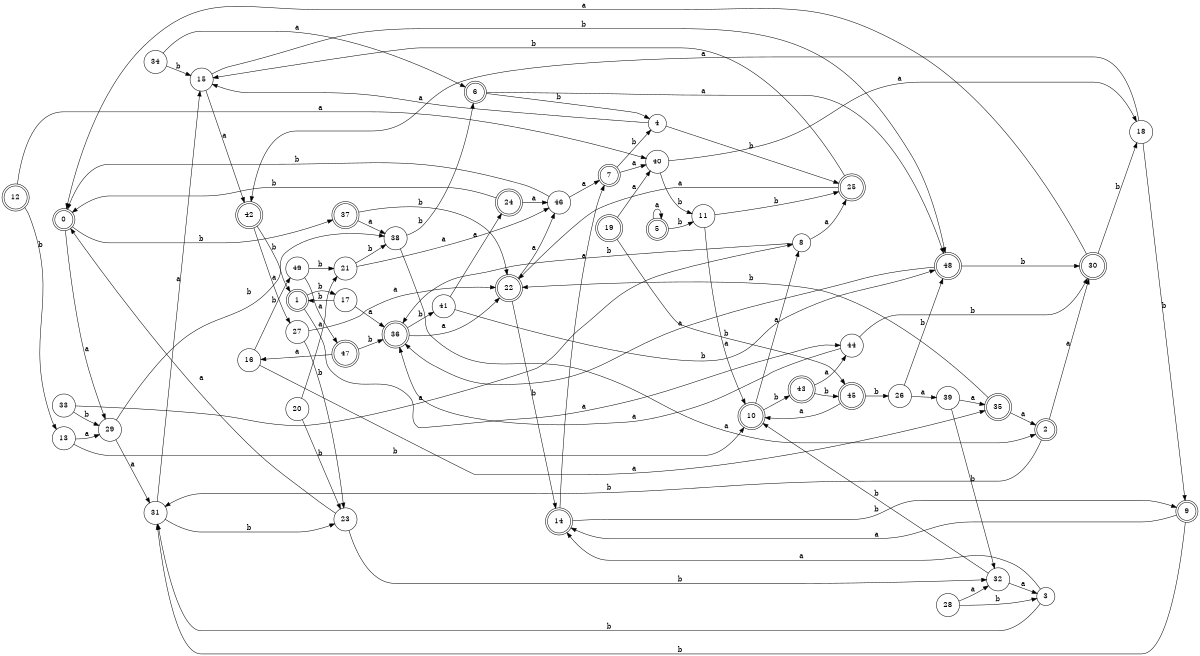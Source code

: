 digraph n40_3 {
__start0 [label="" shape="none"];

rankdir=LR;
size="8,5";

s0 [style="rounded,filled", color="black", fillcolor="white" shape="doublecircle", label="0"];
s1 [style="rounded,filled", color="black", fillcolor="white" shape="doublecircle", label="1"];
s2 [style="rounded,filled", color="black", fillcolor="white" shape="doublecircle", label="2"];
s3 [style="filled", color="black", fillcolor="white" shape="circle", label="3"];
s4 [style="filled", color="black", fillcolor="white" shape="circle", label="4"];
s5 [style="rounded,filled", color="black", fillcolor="white" shape="doublecircle", label="5"];
s6 [style="rounded,filled", color="black", fillcolor="white" shape="doublecircle", label="6"];
s7 [style="rounded,filled", color="black", fillcolor="white" shape="doublecircle", label="7"];
s8 [style="filled", color="black", fillcolor="white" shape="circle", label="8"];
s9 [style="rounded,filled", color="black", fillcolor="white" shape="doublecircle", label="9"];
s10 [style="rounded,filled", color="black", fillcolor="white" shape="doublecircle", label="10"];
s11 [style="filled", color="black", fillcolor="white" shape="circle", label="11"];
s12 [style="rounded,filled", color="black", fillcolor="white" shape="doublecircle", label="12"];
s13 [style="filled", color="black", fillcolor="white" shape="circle", label="13"];
s14 [style="rounded,filled", color="black", fillcolor="white" shape="doublecircle", label="14"];
s15 [style="filled", color="black", fillcolor="white" shape="circle", label="15"];
s16 [style="filled", color="black", fillcolor="white" shape="circle", label="16"];
s17 [style="filled", color="black", fillcolor="white" shape="circle", label="17"];
s18 [style="filled", color="black", fillcolor="white" shape="circle", label="18"];
s19 [style="rounded,filled", color="black", fillcolor="white" shape="doublecircle", label="19"];
s20 [style="filled", color="black", fillcolor="white" shape="circle", label="20"];
s21 [style="filled", color="black", fillcolor="white" shape="circle", label="21"];
s22 [style="rounded,filled", color="black", fillcolor="white" shape="doublecircle", label="22"];
s23 [style="filled", color="black", fillcolor="white" shape="circle", label="23"];
s24 [style="rounded,filled", color="black", fillcolor="white" shape="doublecircle", label="24"];
s25 [style="rounded,filled", color="black", fillcolor="white" shape="doublecircle", label="25"];
s26 [style="filled", color="black", fillcolor="white" shape="circle", label="26"];
s27 [style="filled", color="black", fillcolor="white" shape="circle", label="27"];
s28 [style="filled", color="black", fillcolor="white" shape="circle", label="28"];
s29 [style="filled", color="black", fillcolor="white" shape="circle", label="29"];
s30 [style="rounded,filled", color="black", fillcolor="white" shape="doublecircle", label="30"];
s31 [style="filled", color="black", fillcolor="white" shape="circle", label="31"];
s32 [style="filled", color="black", fillcolor="white" shape="circle", label="32"];
s33 [style="filled", color="black", fillcolor="white" shape="circle", label="33"];
s34 [style="filled", color="black", fillcolor="white" shape="circle", label="34"];
s35 [style="rounded,filled", color="black", fillcolor="white" shape="doublecircle", label="35"];
s36 [style="rounded,filled", color="black", fillcolor="white" shape="doublecircle", label="36"];
s37 [style="rounded,filled", color="black", fillcolor="white" shape="doublecircle", label="37"];
s38 [style="filled", color="black", fillcolor="white" shape="circle", label="38"];
s39 [style="filled", color="black", fillcolor="white" shape="circle", label="39"];
s40 [style="filled", color="black", fillcolor="white" shape="circle", label="40"];
s41 [style="filled", color="black", fillcolor="white" shape="circle", label="41"];
s42 [style="rounded,filled", color="black", fillcolor="white" shape="doublecircle", label="42"];
s43 [style="rounded,filled", color="black", fillcolor="white" shape="doublecircle", label="43"];
s44 [style="filled", color="black", fillcolor="white" shape="circle", label="44"];
s45 [style="rounded,filled", color="black", fillcolor="white" shape="doublecircle", label="45"];
s46 [style="filled", color="black", fillcolor="white" shape="circle", label="46"];
s47 [style="rounded,filled", color="black", fillcolor="white" shape="doublecircle", label="47"];
s48 [style="rounded,filled", color="black", fillcolor="white" shape="doublecircle", label="48"];
s49 [style="filled", color="black", fillcolor="white" shape="circle", label="49"];
s0 -> s29 [label="a"];
s0 -> s37 [label="b"];
s1 -> s44 [label="a"];
s1 -> s17 [label="b"];
s2 -> s30 [label="a"];
s2 -> s31 [label="b"];
s3 -> s14 [label="a"];
s3 -> s31 [label="b"];
s4 -> s15 [label="a"];
s4 -> s25 [label="b"];
s5 -> s5 [label="a"];
s5 -> s11 [label="b"];
s6 -> s48 [label="a"];
s6 -> s4 [label="b"];
s7 -> s40 [label="a"];
s7 -> s4 [label="b"];
s8 -> s25 [label="a"];
s8 -> s36 [label="b"];
s9 -> s14 [label="a"];
s9 -> s31 [label="b"];
s10 -> s8 [label="a"];
s10 -> s43 [label="b"];
s11 -> s10 [label="a"];
s11 -> s25 [label="b"];
s12 -> s40 [label="a"];
s12 -> s13 [label="b"];
s13 -> s29 [label="a"];
s13 -> s10 [label="b"];
s14 -> s7 [label="a"];
s14 -> s9 [label="b"];
s15 -> s42 [label="a"];
s15 -> s48 [label="b"];
s16 -> s35 [label="a"];
s16 -> s49 [label="b"];
s17 -> s36 [label="a"];
s17 -> s1 [label="b"];
s18 -> s42 [label="a"];
s18 -> s9 [label="b"];
s19 -> s40 [label="a"];
s19 -> s45 [label="b"];
s20 -> s21 [label="a"];
s20 -> s23 [label="b"];
s21 -> s46 [label="a"];
s21 -> s38 [label="b"];
s22 -> s46 [label="a"];
s22 -> s14 [label="b"];
s23 -> s0 [label="a"];
s23 -> s32 [label="b"];
s24 -> s46 [label="a"];
s24 -> s0 [label="b"];
s25 -> s22 [label="a"];
s25 -> s15 [label="b"];
s26 -> s39 [label="a"];
s26 -> s48 [label="b"];
s27 -> s22 [label="a"];
s27 -> s23 [label="b"];
s28 -> s32 [label="a"];
s28 -> s3 [label="b"];
s29 -> s31 [label="a"];
s29 -> s38 [label="b"];
s30 -> s0 [label="a"];
s30 -> s18 [label="b"];
s31 -> s15 [label="a"];
s31 -> s23 [label="b"];
s32 -> s3 [label="a"];
s32 -> s10 [label="b"];
s33 -> s8 [label="a"];
s33 -> s29 [label="b"];
s34 -> s6 [label="a"];
s34 -> s15 [label="b"];
s35 -> s2 [label="a"];
s35 -> s22 [label="b"];
s36 -> s22 [label="a"];
s36 -> s41 [label="b"];
s37 -> s38 [label="a"];
s37 -> s22 [label="b"];
s38 -> s2 [label="a"];
s38 -> s6 [label="b"];
s39 -> s35 [label="a"];
s39 -> s32 [label="b"];
s40 -> s18 [label="a"];
s40 -> s11 [label="b"];
s41 -> s24 [label="a"];
s41 -> s48 [label="b"];
s42 -> s27 [label="a"];
s42 -> s1 [label="b"];
s43 -> s44 [label="a"];
s43 -> s45 [label="b"];
s44 -> s36 [label="a"];
s44 -> s30 [label="b"];
s45 -> s10 [label="a"];
s45 -> s26 [label="b"];
s46 -> s7 [label="a"];
s46 -> s0 [label="b"];
s47 -> s16 [label="a"];
s47 -> s36 [label="b"];
s48 -> s36 [label="a"];
s48 -> s30 [label="b"];
s49 -> s47 [label="a"];
s49 -> s21 [label="b"];

}